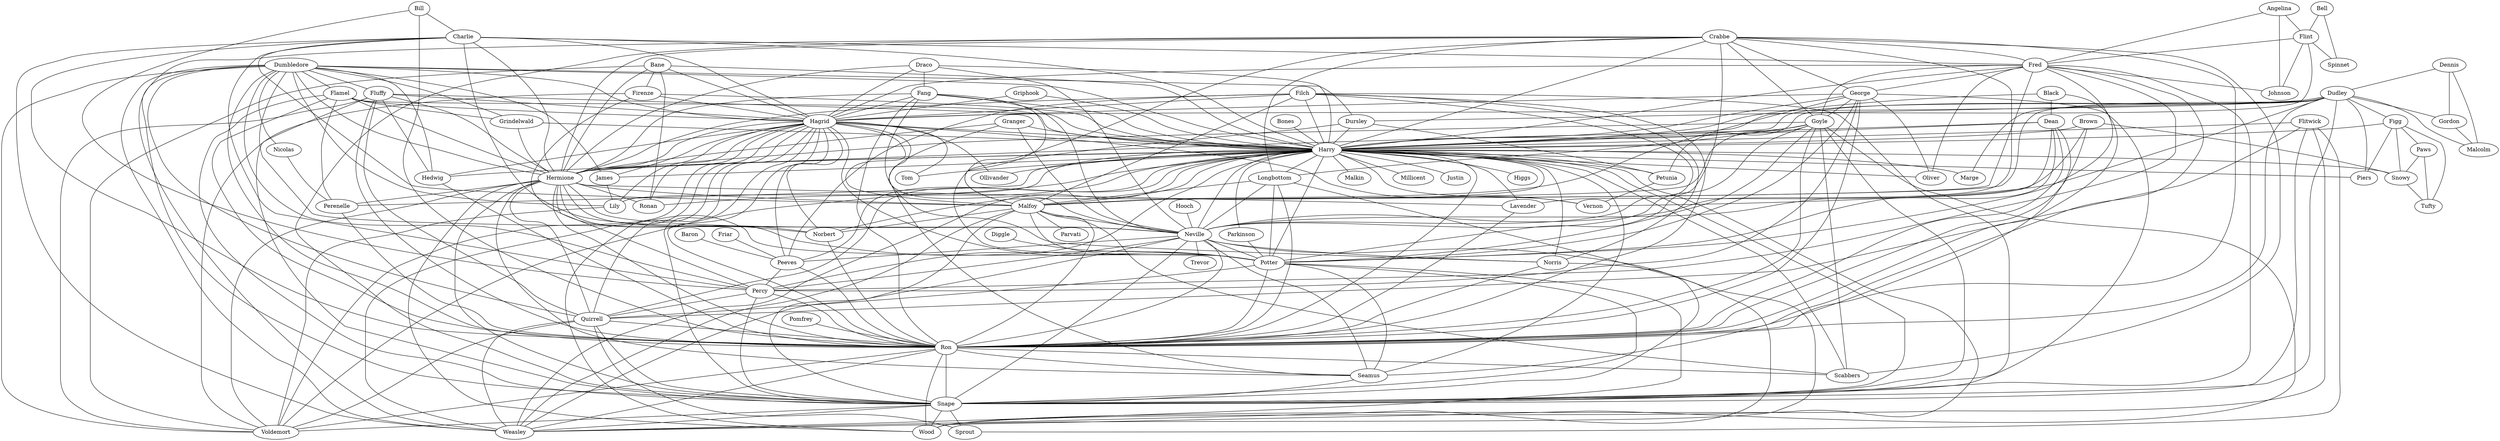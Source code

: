 graph interactions {
	Dudley -- Dursley;
	Dursley -- Potter;
	Dursley -- Harry;
	Harry -- Potter;
	Dursley -- Petunia;
	Dumbledore -- Voldemort;
	Lily -- Voldemort;
	Dumbledore -- James;
	Dumbledore -- Hagrid;
	Dumbledore -- Harry;
	Hagrid -- Harry;
	Hagrid -- James;
	Hagrid -- Lily;
	Dumbledore -- Lily;
	James -- Lily;
	Harry -- James;
	Harry -- Lily;
	Dudley -- Harry;
	Dudley -- Petunia;
	Harry -- Petunia;
	Figg -- Harry;
	Paws -- Tufty;
	Snowy -- Tufty;
	Figg -- Tufty;
	Paws -- Snowy;
	Figg -- Paws;
	Figg -- Snowy;
	Dudley -- Piers;
	Harry -- Piers;
	Figg -- Piers;
	Dudley -- Figg;
	Dennis -- Malcolm;
	Dudley -- Malcolm;
	Gordon -- Malcolm;
	Dennis -- Dudley;
	Dennis -- Gordon;
	Dudley -- Gordon;
	Dudley -- Vernon;
	Harry -- Marge;
	Harry -- Vernon;
	Dudley -- Marge;
	Petunia -- Vernon;
	Hagrid -- Vernon;
	Dumbledore -- Dursley;
	Hagrid -- Voldemort;
	Bones -- Harry;
	Dudley -- Hagrid;
	Hagrid -- Tom;
	Harry -- Tom;
	Diggle -- Potter;
	Potter -- Quirrell;
	Hagrid -- Potter;
	Hagrid -- Quirrell;
	Harry -- Quirrell;
	Brown -- Snowy;
	Brown -- Harry;
	Harry -- Snowy;
	Griphook -- Hagrid;
	Griphook -- Harry;
	Harry -- Malkin;
	Harry -- Ollivander;
	Hagrid -- Ollivander;
	Fred -- George;
	Harry -- Ron;
	Percy -- Ron;
	George -- Harry;
	George -- Ron;
	Fred -- Harry;
	Fred -- Ron;
	Bill -- Charlie;
	Bill -- Percy;
	Charlie -- Percy;
	Dudley -- Ron;
	Ron -- Voldemort;
	Hagrid -- Ron;
	Dumbledore -- Ron;
	Dumbledore -- Grindelwald;
	Grindelwald -- Harry;
	Harry -- Hermione;
	Ron -- Scabbers;
	Harry -- Scabbers;
	Bill -- Ron;
	Harry -- Neville;
	Crabbe -- Goyle;
	Crabbe -- Harry;
	Goyle -- Harry;
	Malfoy -- Ron;
	Crabbe -- Ron;
	Goyle -- Ron;
	Crabbe -- Malfoy;
	Crabbe -- Scabbers;
	Goyle -- Malfoy;
	Malfoy -- Scabbers;
	Goyle -- Scabbers;
	Hermione -- Malfoy;
	Hermione -- Neville;
	Hermione -- Ron;
	Neville -- Ron;
	Friar -- Peeves;
	Brown -- Lavender;
	Brown -- Ron;
	Lavender -- Ron;
	Harry -- Lavender;
	Harry -- Millicent;
	Harry -- Justin;
	Granger -- Seamus;
	Hermione -- Seamus;
	Harry -- Seamus;
	Granger -- Hermione;
	Granger -- Harry;
	Crabbe -- Neville;
	Malfoy -- Neville;
	Goyle -- Neville;
	Parkinson -- Potter;
	Harry -- Parkinson;
	Potter -- Weasley;
	Harry -- Weasley;
	Black -- Dean;
	Dean -- Ron;
	Dean -- Harry;
	Black -- Ron;
	Black -- Harry;
	Harry -- Malfoy;
	Percy -- Quirrell;
	Harry -- Snape;
	Dumbledore -- Weasley;
	Dumbledore -- Percy;
	Baron -- Peeves;
	Peeves -- Percy;
	Neville -- Percy;
	Neville -- Peeves;
	Malfoy -- Snape;
	Peeves -- Ron;
	Harry -- Peeves;
	Filch -- Norris;
	Quirrell -- Weasley;
	Ron -- Snape;
	Hedwig -- Ron;
	Flitwick -- Harry;
	Hermione -- Snape;
	Hermione -- Potter;
	Potter -- Snape;
	Potter -- Ron;
	Ron -- Seamus;
	Neville -- Potter;
	Potter -- Seamus;
	Neville -- Snape;
	Neville -- Seamus;
	Seamus -- Snape;
	George -- Hagrid;
	Fred -- Hagrid;
	Hagrid -- Snape;
	George -- Snape;
	Fred -- Snape;
	Fang -- Hagrid;
	Fang -- Ron;
	Filch -- Hagrid;
	Filch -- Ron;
	Fang -- Norris;
	Charlie -- Hagrid;
	Charlie -- Ron;
	Charlie -- Harry;
	Hagrid -- Malfoy;
	Dudley -- Malfoy;
	Dudley -- Snape;
	Granger -- Neville;
	Hooch -- Neville;
	Longbottom -- Malfoy;
	Malfoy -- Parvati;
	Harry -- Wood;
	Flitwick -- Wood;
	Ron -- Wood;
	Charlie -- Fred;
	George -- Malfoy;
	Fred -- Malfoy;
	Malfoy -- Potter;
	George -- Potter;
	Crabbe -- George;
	George -- Goyle;
	Fred -- Potter;
	Crabbe -- Fred;
	Fred -- Goyle;
	Crabbe -- Potter;
	Goyle -- Potter;
	Dean -- Neville;
	Dean -- Seamus;
	Harry -- Norris;
	Filch -- Harry;
	Hermione -- Percy;
	Norris -- Ron;
	Neville -- Norris;
	Filch -- Malfoy;
	Filch -- Peeves;
	Malfoy -- Weasley;
	Ron -- Weasley;
	Hermione -- Lavender;
	Percy -- Snape;
	Quirrell -- Snape;
	Dean -- Hermione;
	Dean -- Potter;
	Harry -- Oliver;
	Fred -- Oliver;
	George -- Oliver;
	Angelina -- Flint;
	Angelina -- Johnson;
	Angelina -- Fred;
	Flint -- Johnson;
	Flint -- Fred;
	Fred -- Johnson;
	Hagrid -- Hermione;
	Hagrid -- Wood;
	Harry -- Higgs;
	Flint -- Spinnet;
	Bell -- Spinnet;
	Bell -- Flint;
	Flint -- Harry;
	Fluffy -- Harry;
	Dumbledore -- Fluffy;
	Charlie -- Weasley;
	Hagrid -- Weasley;
	Flamel -- Hagrid;
	Flamel -- Snape;
	Flamel -- Hermione;
	Flamel -- Ron;
	Flamel -- Harry;
	Harry -- Percy;
	George -- Percy;
	Fred -- Percy;
	Filch -- Snape;
	Norris -- Snape;
	Snape -- Wood;
	Flamel -- Grindelwald;
	Dumbledore -- Flamel;
	Grindelwald -- Hermione;
	Dumbledore -- Hermione;
	Perenelle -- Ron;
	Flamel -- Perenelle;
	Hermione -- Perenelle;
	Harry -- Perenelle;
	Hermione -- Wood;
	Neville -- Wood;
	Dumbledore -- Snape;
	Snape -- Weasley;
	Longbottom -- Potter;
	Longbottom -- Ron;
	Crabbe -- Longbottom;
	Crabbe -- Weasley;
	Goyle -- Longbottom;
	Goyle -- Weasley;
	Longbottom -- Neville;
	Neville -- Weasley;
	Longbottom -- Weasley;
	Crabbe -- Hermione;
	Goyle -- Hermione;
	Crabbe -- Snape;
	Goyle -- Snape;
	Fluffy -- Quirrell;
	Fluffy -- Snape;
	Fluffy -- Hermione;
	Hermione -- Quirrell;
	Quirrell -- Ron;
	Fluffy -- Ron;
	Fluffy -- Hagrid;
	Hagrid -- Hedwig;
	Harry -- Hedwig;
	Hagrid -- Norbert;
	Norbert -- Ron;
	Harry -- Norbert;
	Malfoy -- Norbert;
	Charlie -- Malfoy;
	Hermione -- Norbert;
	Charlie -- Hermione;
	Charlie -- Norbert;
	Pomfrey -- Ron;
	Hagrid -- Peeves;
	Harry -- Longbottom;
	Filch -- Neville;
	Filch -- Hermione;
	Fang -- Malfoy;
	Hagrid -- Neville;
	Draco -- Hagrid;
	Fang -- Hermione;
	Draco -- Hermione;
	Fang -- Neville;
	Draco -- Fang;
	Fang -- Harry;
	Draco -- Neville;
	Draco -- Harry;
	Hagrid -- Ronan;
	Bane -- Hagrid;
	Bane -- Ronan;
	Bane -- Hermione;
	Bane -- Harry;
	Hermione -- Ronan;
	Harry -- Ronan;
	Firenze -- Harry;
	Firenze -- Potter;
	Bane -- Firenze;
	Firenze -- Hagrid;
	Snape -- Voldemort;
	Bane -- Voldemort;
	Firenze -- Voldemort;
	Harry -- Voldemort;
	Hermione -- Voldemort;
	Dumbledore -- Neville;
	Fluffy -- Voldemort;
	Flitwick -- Snape;
	Neville -- Trevor;
	Dumbledore -- Hedwig;
	Snape -- Sprout;
	Quirrell -- Sprout;
	Flitwick -- Sprout;
	Flitwick -- Quirrell;
	Fluffy -- Hedwig;
	Quirrell -- Voldemort;
	Dumbledore -- Quirrell;
	Dumbledore -- Nicolas;
	Nicolas -- Perenelle;
}
